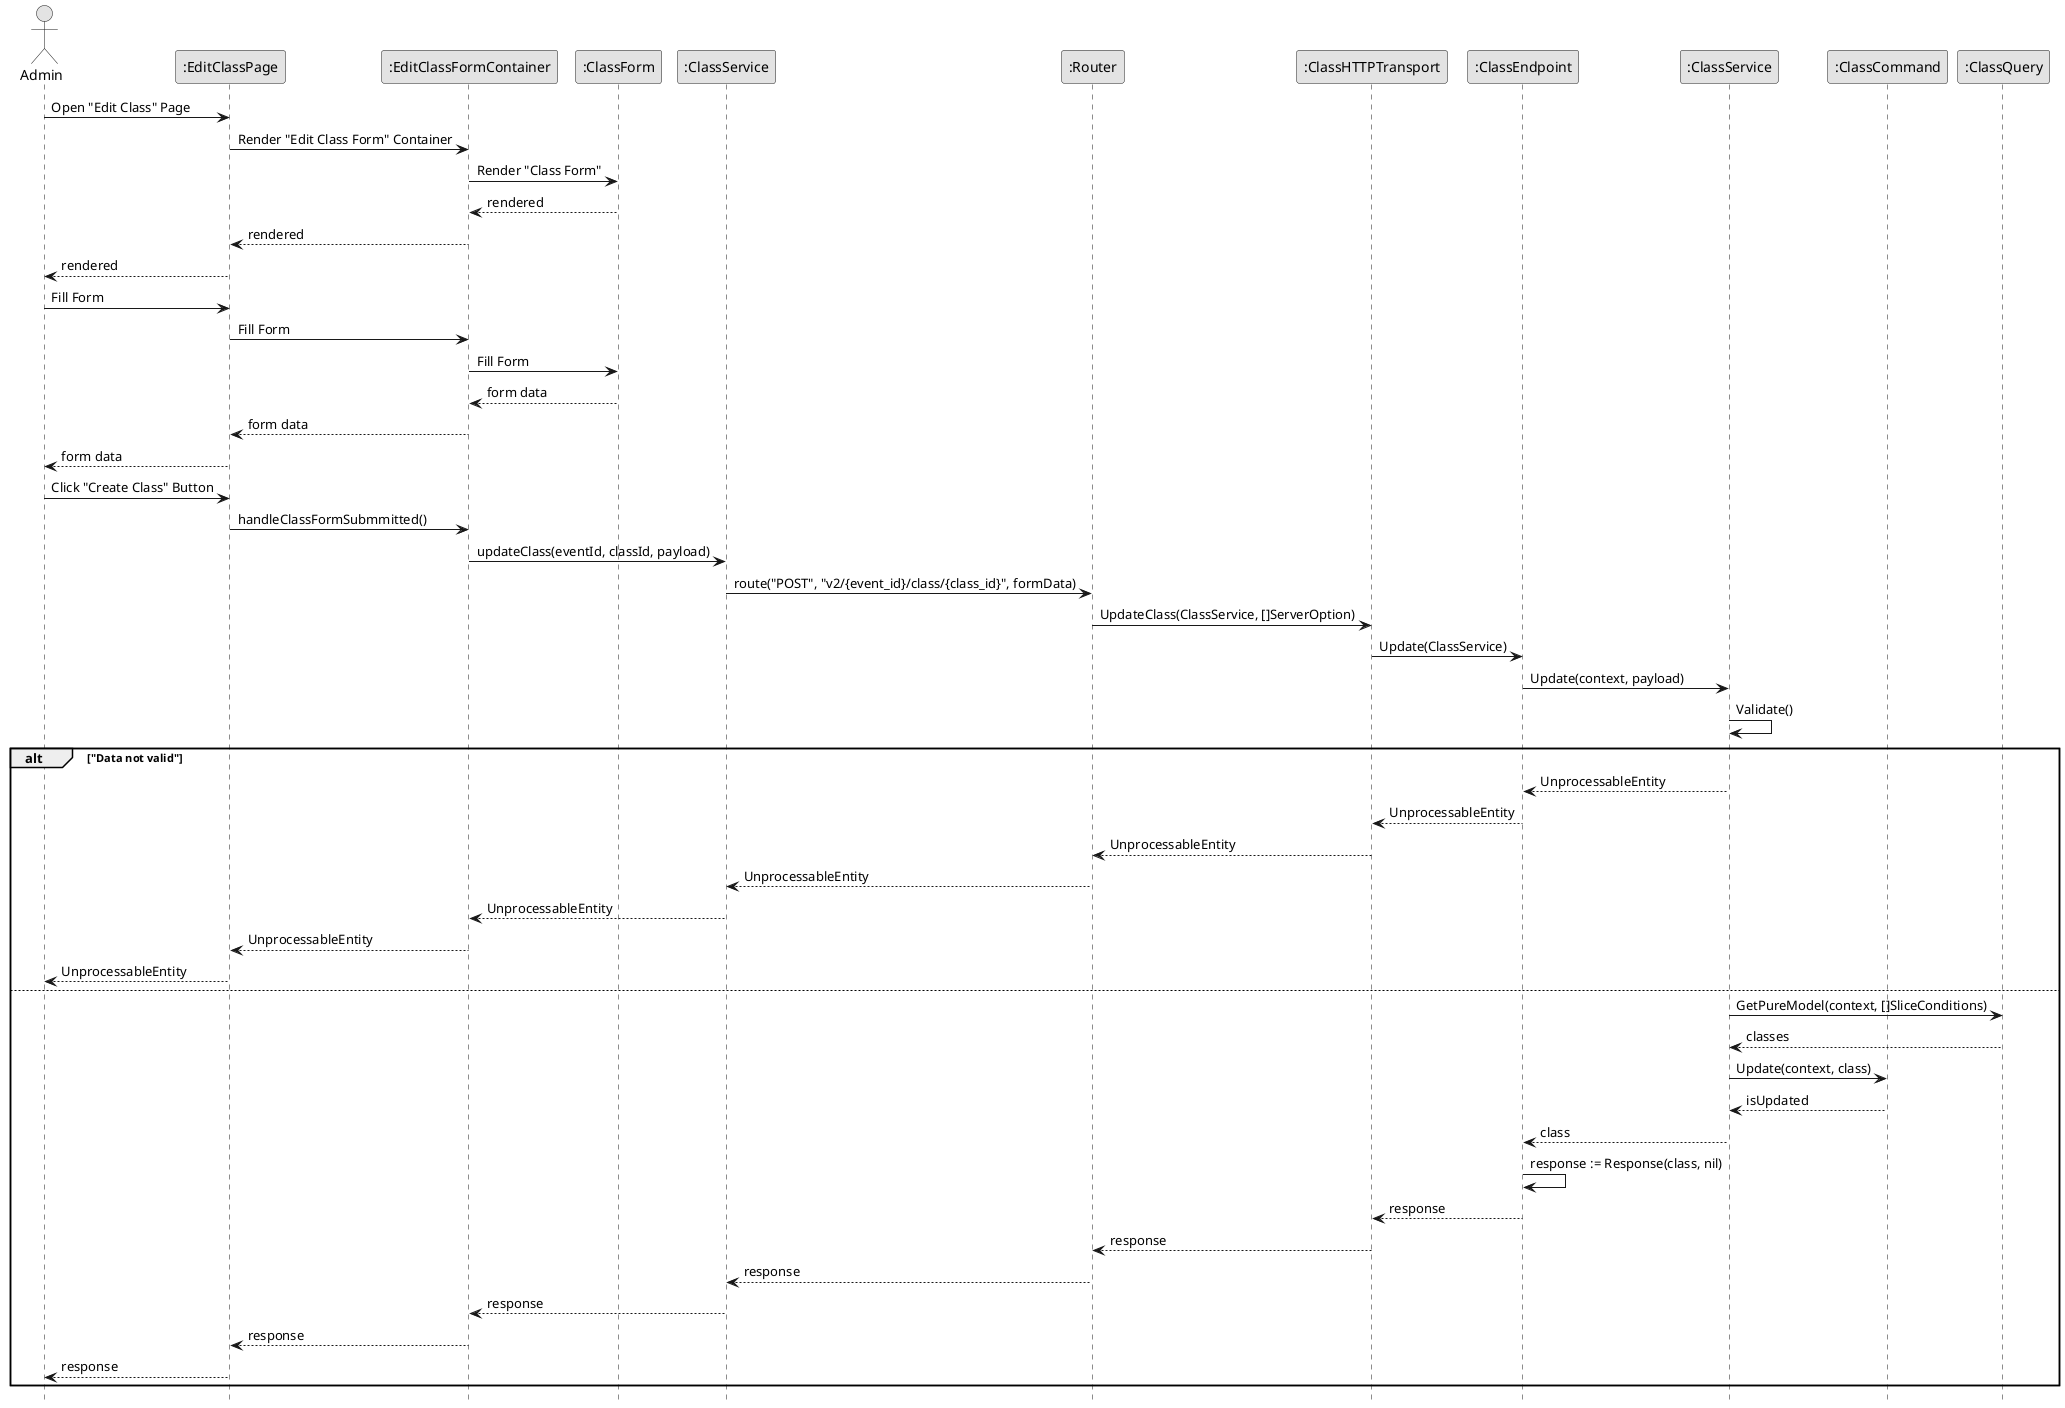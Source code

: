 @startuml UpdateClass

skinparam Monochrome true
skinparam Shadowing false
hide footbox

actor Admin
participant ":EditClassPage" as EditClassPage
participant ":EditClassFormContainer" as EditClassFormContainer
participant ":ClassForm" as ClassForm
participant ":ClassService" as FEClassService
participant ":Router" as Router
participant ":ClassHTTPTransport" as ClassHTTPTransport
participant ":ClassEndpoint" as ClassEndpoint
participant ":ClassService" as ClassService
participant ":ClassCommand" as ClassCommand
participant ":ClassQuery" as ClassQuery

Admin->EditClassPage: Open "Edit Class" Page
EditClassPage->EditClassFormContainer: Render "Edit Class Form" Container
EditClassFormContainer->ClassForm: Render "Class Form"
ClassForm-->EditClassFormContainer: rendered
EditClassFormContainer-->EditClassPage: rendered
EditClassPage-->Admin: rendered

Admin->EditClassPage: Fill Form
EditClassPage->EditClassFormContainer: Fill Form
EditClassFormContainer->ClassForm: Fill Form
ClassForm-->EditClassFormContainer: form data
EditClassFormContainer-->EditClassPage: form data
EditClassPage-->Admin: form data

Admin->EditClassPage: Click "Create Class" Button
EditClassPage->EditClassFormContainer: handleClassFormSubmmitted()
EditClassFormContainer->FEClassService: updateClass(eventId, classId, payload)
FEClassService->Router: route("POST", "v2/{event_id}/class/{class_id}", formData)
Router->ClassHTTPTransport: UpdateClass(ClassService, []ServerOption)
ClassHTTPTransport->ClassEndpoint: Update(ClassService)
ClassEndpoint->ClassService: Update(context, payload)
ClassService->ClassService: Validate()

alt "Data not valid"
    ClassService-->ClassEndpoint: UnprocessableEntity
    ClassEndpoint-->ClassHTTPTransport: UnprocessableEntity
    ClassHTTPTransport-->Router: UnprocessableEntity
    Router-->FEClassService: UnprocessableEntity
    FEClassService-->EditClassFormContainer: UnprocessableEntity
    EditClassFormContainer-->EditClassPage: UnprocessableEntity
    EditClassPage-->Admin: UnprocessableEntity
else
    ClassService->ClassQuery: GetPureModel(context, []SliceConditions)
    ClassQuery-->ClassService: classes

    ClassService->ClassCommand: Update(context, class)
    ClassCommand-->ClassService: isUpdated

    ClassService-->ClassEndpoint: class
    ClassEndpoint->ClassEndpoint: response := Response(class, nil)
    ClassEndpoint-->ClassHTTPTransport: response
    ClassHTTPTransport-->Router: response
    Router-->FEClassService: response
    FEClassService-->EditClassFormContainer: response
    EditClassFormContainer-->EditClassPage: response
    EditClassPage-->Admin: response
end

@enduml